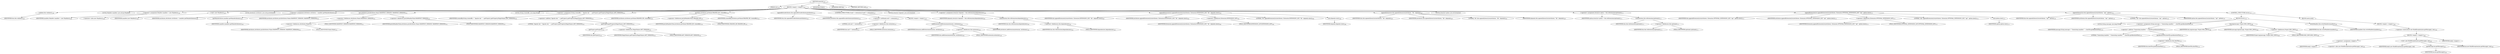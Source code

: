 digraph "execute" {  
"137" [label = <(METHOD,execute)<SUB>145</SUB>> ]
"6" [label = <(PARAM,this)<SUB>145</SUB>> ]
"138" [label = <(BLOCK,&lt;empty&gt;,&lt;empty&gt;)<SUB>145</SUB>> ]
"139" [label = <(validate,this.validate())<SUB>146</SUB>> ]
"5" [label = <(IDENTIFIER,this,this.validate())<SUB>146</SUB>> ]
"8" [label = <(LOCAL,Manifest manifest: java.util.jar.Manifest)> ]
"140" [label = <(&lt;operator&gt;.assignment,Manifest manifest = new Manifest())<SUB>148</SUB>> ]
"141" [label = <(IDENTIFIER,manifest,Manifest manifest = new Manifest())<SUB>148</SUB>> ]
"142" [label = <(&lt;operator&gt;.alloc,new Manifest())<SUB>148</SUB>> ]
"143" [label = <(&lt;init&gt;,new Manifest())<SUB>148</SUB>> ]
"7" [label = <(IDENTIFIER,manifest,new Manifest())<SUB>148</SUB>> ]
"144" [label = <(LOCAL,Attributes attributes: java.util.jar.Attributes)> ]
"145" [label = <(&lt;operator&gt;.assignment,Attributes attributes = manifest.getMainAttributes())<SUB>149</SUB>> ]
"146" [label = <(IDENTIFIER,attributes,Attributes attributes = manifest.getMainAttributes())<SUB>149</SUB>> ]
"147" [label = <(getMainAttributes,manifest.getMainAttributes())<SUB>149</SUB>> ]
"148" [label = <(IDENTIFIER,manifest,manifest.getMainAttributes())<SUB>149</SUB>> ]
"149" [label = <(put,attributes.put(Attributes.Name.MANIFEST_VERSION, MANIFEST_VERSION))<SUB>151</SUB>> ]
"150" [label = <(IDENTIFIER,attributes,attributes.put(Attributes.Name.MANIFEST_VERSION, MANIFEST_VERSION))<SUB>151</SUB>> ]
"151" [label = <(&lt;operator&gt;.fieldAccess,Attributes.Name.MANIFEST_VERSION)<SUB>151</SUB>> ]
"152" [label = <(&lt;operator&gt;.fieldAccess,Attributes.Name)<SUB>151</SUB>> ]
"153" [label = <(IDENTIFIER,Attributes,attributes.put(Attributes.Name.MANIFEST_VERSION, MANIFEST_VERSION))<SUB>151</SUB>> ]
"154" [label = <(FIELD_IDENTIFIER,Name,Name)<SUB>151</SUB>> ]
"155" [label = <(FIELD_IDENTIFIER,MANIFEST_VERSION,MANIFEST_VERSION)<SUB>151</SUB>> ]
"156" [label = <(&lt;operator&gt;.fieldAccess,JarLibManifestTask.MANIFEST_VERSION)<SUB>151</SUB>> ]
"157" [label = <(IDENTIFIER,JarLibManifestTask,attributes.put(Attributes.Name.MANIFEST_VERSION, MANIFEST_VERSION))<SUB>151</SUB>> ]
"158" [label = <(FIELD_IDENTIFIER,MANIFEST_VERSION,MANIFEST_VERSION)<SUB>151</SUB>> ]
"159" [label = <(LOCAL,String createdBy: java.lang.String)> ]
"160" [label = <(&lt;operator&gt;.assignment,String createdBy = &quot;Apache Ant &quot; + getProject().getProperty(MagicNames.ANT_VERSION))<SUB>152</SUB>> ]
"161" [label = <(IDENTIFIER,createdBy,String createdBy = &quot;Apache Ant &quot; + getProject().getProperty(MagicNames.ANT_VERSION))<SUB>152</SUB>> ]
"162" [label = <(&lt;operator&gt;.addition,&quot;Apache Ant &quot; + getProject().getProperty(MagicNames.ANT_VERSION))<SUB>152</SUB>> ]
"163" [label = <(LITERAL,&quot;Apache Ant &quot;,&quot;Apache Ant &quot; + getProject().getProperty(MagicNames.ANT_VERSION))<SUB>152</SUB>> ]
"164" [label = <(getProperty,getProperty(MagicNames.ANT_VERSION))<SUB>152</SUB>> ]
"165" [label = <(getProject,getProject())<SUB>152</SUB>> ]
"9" [label = <(IDENTIFIER,this,getProject())<SUB>152</SUB>> ]
"166" [label = <(&lt;operator&gt;.fieldAccess,MagicNames.ANT_VERSION)<SUB>152</SUB>> ]
"167" [label = <(IDENTIFIER,MagicNames,getProperty(MagicNames.ANT_VERSION))<SUB>152</SUB>> ]
"168" [label = <(FIELD_IDENTIFIER,ANT_VERSION,ANT_VERSION)<SUB>152</SUB>> ]
"169" [label = <(putValue,attributes.putValue(CREATED_BY, createdBy))<SUB>153</SUB>> ]
"170" [label = <(IDENTIFIER,attributes,attributes.putValue(CREATED_BY, createdBy))<SUB>153</SUB>> ]
"171" [label = <(&lt;operator&gt;.fieldAccess,JarLibManifestTask.CREATED_BY)<SUB>153</SUB>> ]
"172" [label = <(IDENTIFIER,JarLibManifestTask,attributes.putValue(CREATED_BY, createdBy))<SUB>153</SUB>> ]
"173" [label = <(FIELD_IDENTIFIER,CREATED_BY,CREATED_BY)<SUB>153</SUB>> ]
"174" [label = <(IDENTIFIER,createdBy,attributes.putValue(CREATED_BY, createdBy))<SUB>153</SUB>> ]
"175" [label = <(appendExtraAttributes,this.appendExtraAttributes(attributes))<SUB>155</SUB>> ]
"10" [label = <(IDENTIFIER,this,this.appendExtraAttributes(attributes))<SUB>155</SUB>> ]
"176" [label = <(IDENTIFIER,attributes,this.appendExtraAttributes(attributes))<SUB>155</SUB>> ]
"177" [label = <(CONTROL_STRUCTURE,if (null != extension),if (null != extension))<SUB>157</SUB>> ]
"178" [label = <(&lt;operator&gt;.notEquals,null != extension)<SUB>157</SUB>> ]
"179" [label = <(LITERAL,null,null != extension)<SUB>157</SUB>> ]
"180" [label = <(&lt;operator&gt;.fieldAccess,this.extension)<SUB>157</SUB>> ]
"181" [label = <(IDENTIFIER,this,null != extension)<SUB>157</SUB>> ]
"182" [label = <(FIELD_IDENTIFIER,extension,extension)<SUB>157</SUB>> ]
"183" [label = <(BLOCK,&lt;empty&gt;,&lt;empty&gt;)<SUB>157</SUB>> ]
"184" [label = <(addExtension,addExtension(extension, attributes))<SUB>158</SUB>> ]
"185" [label = <(IDENTIFIER,Extension,addExtension(extension, attributes))<SUB>158</SUB>> ]
"186" [label = <(&lt;operator&gt;.fieldAccess,this.extension)<SUB>158</SUB>> ]
"187" [label = <(IDENTIFIER,this,addExtension(extension, attributes))<SUB>158</SUB>> ]
"188" [label = <(FIELD_IDENTIFIER,extension,extension)<SUB>158</SUB>> ]
"189" [label = <(IDENTIFIER,attributes,addExtension(extension, attributes))<SUB>158</SUB>> ]
"190" [label = <(LOCAL,ArrayList depends: java.util.ArrayList)> ]
"191" [label = <(&lt;operator&gt;.assignment,ArrayList depends = this.toExtensions(dependencies))<SUB>162</SUB>> ]
"192" [label = <(IDENTIFIER,depends,ArrayList depends = this.toExtensions(dependencies))<SUB>162</SUB>> ]
"193" [label = <(toExtensions,this.toExtensions(dependencies))<SUB>162</SUB>> ]
"11" [label = <(IDENTIFIER,this,this.toExtensions(dependencies))<SUB>162</SUB>> ]
"194" [label = <(&lt;operator&gt;.fieldAccess,this.dependencies)<SUB>162</SUB>> ]
"195" [label = <(IDENTIFIER,this,this.toExtensions(dependencies))<SUB>162</SUB>> ]
"196" [label = <(FIELD_IDENTIFIER,dependencies,dependencies)<SUB>162</SUB>> ]
"197" [label = <(appendExtensionList,appendExtensionList(attributes, Extension.EXTENSION_LIST, &quot;lib&quot;, depends.size()))<SUB>163</SUB>> ]
"12" [label = <(IDENTIFIER,this,appendExtensionList(attributes, Extension.EXTENSION_LIST, &quot;lib&quot;, depends.size()))<SUB>163</SUB>> ]
"198" [label = <(IDENTIFIER,attributes,appendExtensionList(attributes, Extension.EXTENSION_LIST, &quot;lib&quot;, depends.size()))<SUB>163</SUB>> ]
"199" [label = <(&lt;operator&gt;.fieldAccess,Extension.EXTENSION_LIST)<SUB>164</SUB>> ]
"200" [label = <(IDENTIFIER,Extension,appendExtensionList(attributes, Extension.EXTENSION_LIST, &quot;lib&quot;, depends.size()))<SUB>164</SUB>> ]
"201" [label = <(FIELD_IDENTIFIER,EXTENSION_LIST,EXTENSION_LIST)<SUB>164</SUB>> ]
"202" [label = <(LITERAL,&quot;lib&quot;,appendExtensionList(attributes, Extension.EXTENSION_LIST, &quot;lib&quot;, depends.size()))<SUB>165</SUB>> ]
"203" [label = <(size,depends.size())<SUB>166</SUB>> ]
"204" [label = <(IDENTIFIER,depends,depends.size())<SUB>166</SUB>> ]
"205" [label = <(appendLibraryList,this.appendLibraryList(attributes, &quot;lib&quot;, depends))<SUB>167</SUB>> ]
"13" [label = <(IDENTIFIER,this,this.appendLibraryList(attributes, &quot;lib&quot;, depends))<SUB>167</SUB>> ]
"206" [label = <(IDENTIFIER,attributes,this.appendLibraryList(attributes, &quot;lib&quot;, depends))<SUB>167</SUB>> ]
"207" [label = <(LITERAL,&quot;lib&quot;,this.appendLibraryList(attributes, &quot;lib&quot;, depends))<SUB>167</SUB>> ]
"208" [label = <(IDENTIFIER,depends,this.appendLibraryList(attributes, &quot;lib&quot;, depends))<SUB>167</SUB>> ]
"209" [label = <(LOCAL,ArrayList option: java.util.ArrayList)> ]
"210" [label = <(&lt;operator&gt;.assignment,ArrayList option = this.toExtensions(optionals))<SUB>171</SUB>> ]
"211" [label = <(IDENTIFIER,option,ArrayList option = this.toExtensions(optionals))<SUB>171</SUB>> ]
"212" [label = <(toExtensions,this.toExtensions(optionals))<SUB>171</SUB>> ]
"14" [label = <(IDENTIFIER,this,this.toExtensions(optionals))<SUB>171</SUB>> ]
"213" [label = <(&lt;operator&gt;.fieldAccess,this.optionals)<SUB>171</SUB>> ]
"214" [label = <(IDENTIFIER,this,this.toExtensions(optionals))<SUB>171</SUB>> ]
"215" [label = <(FIELD_IDENTIFIER,optionals,optionals)<SUB>171</SUB>> ]
"216" [label = <(appendExtensionList,appendExtensionList(attributes, Extension.OPTIONAL_EXTENSION_LIST, &quot;opt&quot;, option.size()))<SUB>172</SUB>> ]
"15" [label = <(IDENTIFIER,this,appendExtensionList(attributes, Extension.OPTIONAL_EXTENSION_LIST, &quot;opt&quot;, option.size()))<SUB>172</SUB>> ]
"217" [label = <(IDENTIFIER,attributes,appendExtensionList(attributes, Extension.OPTIONAL_EXTENSION_LIST, &quot;opt&quot;, option.size()))<SUB>172</SUB>> ]
"218" [label = <(&lt;operator&gt;.fieldAccess,Extension.OPTIONAL_EXTENSION_LIST)<SUB>173</SUB>> ]
"219" [label = <(IDENTIFIER,Extension,appendExtensionList(attributes, Extension.OPTIONAL_EXTENSION_LIST, &quot;opt&quot;, option.size()))<SUB>173</SUB>> ]
"220" [label = <(FIELD_IDENTIFIER,OPTIONAL_EXTENSION_LIST,OPTIONAL_EXTENSION_LIST)<SUB>173</SUB>> ]
"221" [label = <(LITERAL,&quot;opt&quot;,appendExtensionList(attributes, Extension.OPTIONAL_EXTENSION_LIST, &quot;opt&quot;, option.size()))<SUB>174</SUB>> ]
"222" [label = <(size,option.size())<SUB>175</SUB>> ]
"223" [label = <(IDENTIFIER,option,option.size())<SUB>175</SUB>> ]
"224" [label = <(appendLibraryList,this.appendLibraryList(attributes, &quot;opt&quot;, option))<SUB>176</SUB>> ]
"16" [label = <(IDENTIFIER,this,this.appendLibraryList(attributes, &quot;opt&quot;, option))<SUB>176</SUB>> ]
"225" [label = <(IDENTIFIER,attributes,this.appendLibraryList(attributes, &quot;opt&quot;, option))<SUB>176</SUB>> ]
"226" [label = <(LITERAL,&quot;opt&quot;,this.appendLibraryList(attributes, &quot;opt&quot;, option))<SUB>176</SUB>> ]
"227" [label = <(IDENTIFIER,option,this.appendLibraryList(attributes, &quot;opt&quot;, option))<SUB>176</SUB>> ]
"228" [label = <(CONTROL_STRUCTURE,try,try)<SUB>178</SUB>> ]
"229" [label = <(BLOCK,try,try)<SUB>178</SUB>> ]
"230" [label = <(LOCAL,String message: java.lang.String)> ]
"231" [label = <(&lt;operator&gt;.assignment,String message = &quot;Generating manifest &quot; + destFile.getAbsoluteFile())<SUB>179</SUB>> ]
"232" [label = <(IDENTIFIER,message,String message = &quot;Generating manifest &quot; + destFile.getAbsoluteFile())<SUB>179</SUB>> ]
"233" [label = <(&lt;operator&gt;.addition,&quot;Generating manifest &quot; + destFile.getAbsoluteFile())<SUB>179</SUB>> ]
"234" [label = <(LITERAL,&quot;Generating manifest &quot;,&quot;Generating manifest &quot; + destFile.getAbsoluteFile())<SUB>179</SUB>> ]
"235" [label = <(getAbsoluteFile,destFile.getAbsoluteFile())<SUB>179</SUB>> ]
"236" [label = <(&lt;operator&gt;.fieldAccess,this.destFile)<SUB>179</SUB>> ]
"237" [label = <(IDENTIFIER,this,destFile.getAbsoluteFile())<SUB>179</SUB>> ]
"238" [label = <(FIELD_IDENTIFIER,destFile,destFile)<SUB>179</SUB>> ]
"239" [label = <(log,log(message, Project.MSG_INFO))<SUB>180</SUB>> ]
"17" [label = <(IDENTIFIER,this,log(message, Project.MSG_INFO))<SUB>180</SUB>> ]
"240" [label = <(IDENTIFIER,message,log(message, Project.MSG_INFO))<SUB>180</SUB>> ]
"241" [label = <(&lt;operator&gt;.fieldAccess,Project.MSG_INFO)<SUB>180</SUB>> ]
"242" [label = <(IDENTIFIER,Project,log(message, Project.MSG_INFO))<SUB>180</SUB>> ]
"243" [label = <(FIELD_IDENTIFIER,MSG_INFO,MSG_INFO)<SUB>180</SUB>> ]
"244" [label = <(writeManifest,this.writeManifest(manifest))<SUB>181</SUB>> ]
"18" [label = <(IDENTIFIER,this,this.writeManifest(manifest))<SUB>181</SUB>> ]
"245" [label = <(IDENTIFIER,manifest,this.writeManifest(manifest))<SUB>181</SUB>> ]
"246" [label = <(BLOCK,catch,catch)> ]
"247" [label = <(BLOCK,&lt;empty&gt;,&lt;empty&gt;)<SUB>182</SUB>> ]
"248" [label = <(&lt;operator&gt;.throw,throw new BuildException(ioe.getMessage(), ioe);)<SUB>183</SUB>> ]
"249" [label = <(BLOCK,&lt;empty&gt;,&lt;empty&gt;)<SUB>183</SUB>> ]
"250" [label = <(&lt;operator&gt;.assignment,&lt;empty&gt;)> ]
"251" [label = <(IDENTIFIER,$obj5,&lt;empty&gt;)> ]
"252" [label = <(&lt;operator&gt;.alloc,new BuildException(ioe.getMessage(), ioe))<SUB>183</SUB>> ]
"253" [label = <(&lt;init&gt;,new BuildException(ioe.getMessage(), ioe))<SUB>183</SUB>> ]
"254" [label = <(IDENTIFIER,$obj5,new BuildException(ioe.getMessage(), ioe))> ]
"255" [label = <(getMessage,ioe.getMessage())<SUB>183</SUB>> ]
"256" [label = <(IDENTIFIER,ioe,ioe.getMessage())<SUB>183</SUB>> ]
"257" [label = <(IDENTIFIER,ioe,new BuildException(ioe.getMessage(), ioe))<SUB>183</SUB>> ]
"258" [label = <(IDENTIFIER,$obj5,&lt;empty&gt;)> ]
"259" [label = <(MODIFIER,PUBLIC)> ]
"260" [label = <(MODIFIER,VIRTUAL)> ]
"261" [label = <(METHOD_RETURN,void)<SUB>145</SUB>> ]
  "137" -> "6" 
  "137" -> "138" 
  "137" -> "259" 
  "137" -> "260" 
  "137" -> "261" 
  "138" -> "139" 
  "138" -> "8" 
  "138" -> "140" 
  "138" -> "143" 
  "138" -> "144" 
  "138" -> "145" 
  "138" -> "149" 
  "138" -> "159" 
  "138" -> "160" 
  "138" -> "169" 
  "138" -> "175" 
  "138" -> "177" 
  "138" -> "190" 
  "138" -> "191" 
  "138" -> "197" 
  "138" -> "205" 
  "138" -> "209" 
  "138" -> "210" 
  "138" -> "216" 
  "138" -> "224" 
  "138" -> "228" 
  "139" -> "5" 
  "140" -> "141" 
  "140" -> "142" 
  "143" -> "7" 
  "145" -> "146" 
  "145" -> "147" 
  "147" -> "148" 
  "149" -> "150" 
  "149" -> "151" 
  "149" -> "156" 
  "151" -> "152" 
  "151" -> "155" 
  "152" -> "153" 
  "152" -> "154" 
  "156" -> "157" 
  "156" -> "158" 
  "160" -> "161" 
  "160" -> "162" 
  "162" -> "163" 
  "162" -> "164" 
  "164" -> "165" 
  "164" -> "166" 
  "165" -> "9" 
  "166" -> "167" 
  "166" -> "168" 
  "169" -> "170" 
  "169" -> "171" 
  "169" -> "174" 
  "171" -> "172" 
  "171" -> "173" 
  "175" -> "10" 
  "175" -> "176" 
  "177" -> "178" 
  "177" -> "183" 
  "178" -> "179" 
  "178" -> "180" 
  "180" -> "181" 
  "180" -> "182" 
  "183" -> "184" 
  "184" -> "185" 
  "184" -> "186" 
  "184" -> "189" 
  "186" -> "187" 
  "186" -> "188" 
  "191" -> "192" 
  "191" -> "193" 
  "193" -> "11" 
  "193" -> "194" 
  "194" -> "195" 
  "194" -> "196" 
  "197" -> "12" 
  "197" -> "198" 
  "197" -> "199" 
  "197" -> "202" 
  "197" -> "203" 
  "199" -> "200" 
  "199" -> "201" 
  "203" -> "204" 
  "205" -> "13" 
  "205" -> "206" 
  "205" -> "207" 
  "205" -> "208" 
  "210" -> "211" 
  "210" -> "212" 
  "212" -> "14" 
  "212" -> "213" 
  "213" -> "214" 
  "213" -> "215" 
  "216" -> "15" 
  "216" -> "217" 
  "216" -> "218" 
  "216" -> "221" 
  "216" -> "222" 
  "218" -> "219" 
  "218" -> "220" 
  "222" -> "223" 
  "224" -> "16" 
  "224" -> "225" 
  "224" -> "226" 
  "224" -> "227" 
  "228" -> "229" 
  "228" -> "246" 
  "229" -> "230" 
  "229" -> "231" 
  "229" -> "239" 
  "229" -> "244" 
  "231" -> "232" 
  "231" -> "233" 
  "233" -> "234" 
  "233" -> "235" 
  "235" -> "236" 
  "236" -> "237" 
  "236" -> "238" 
  "239" -> "17" 
  "239" -> "240" 
  "239" -> "241" 
  "241" -> "242" 
  "241" -> "243" 
  "244" -> "18" 
  "244" -> "245" 
  "246" -> "247" 
  "247" -> "248" 
  "248" -> "249" 
  "249" -> "250" 
  "249" -> "253" 
  "249" -> "258" 
  "250" -> "251" 
  "250" -> "252" 
  "253" -> "254" 
  "253" -> "255" 
  "253" -> "257" 
  "255" -> "256" 
}
